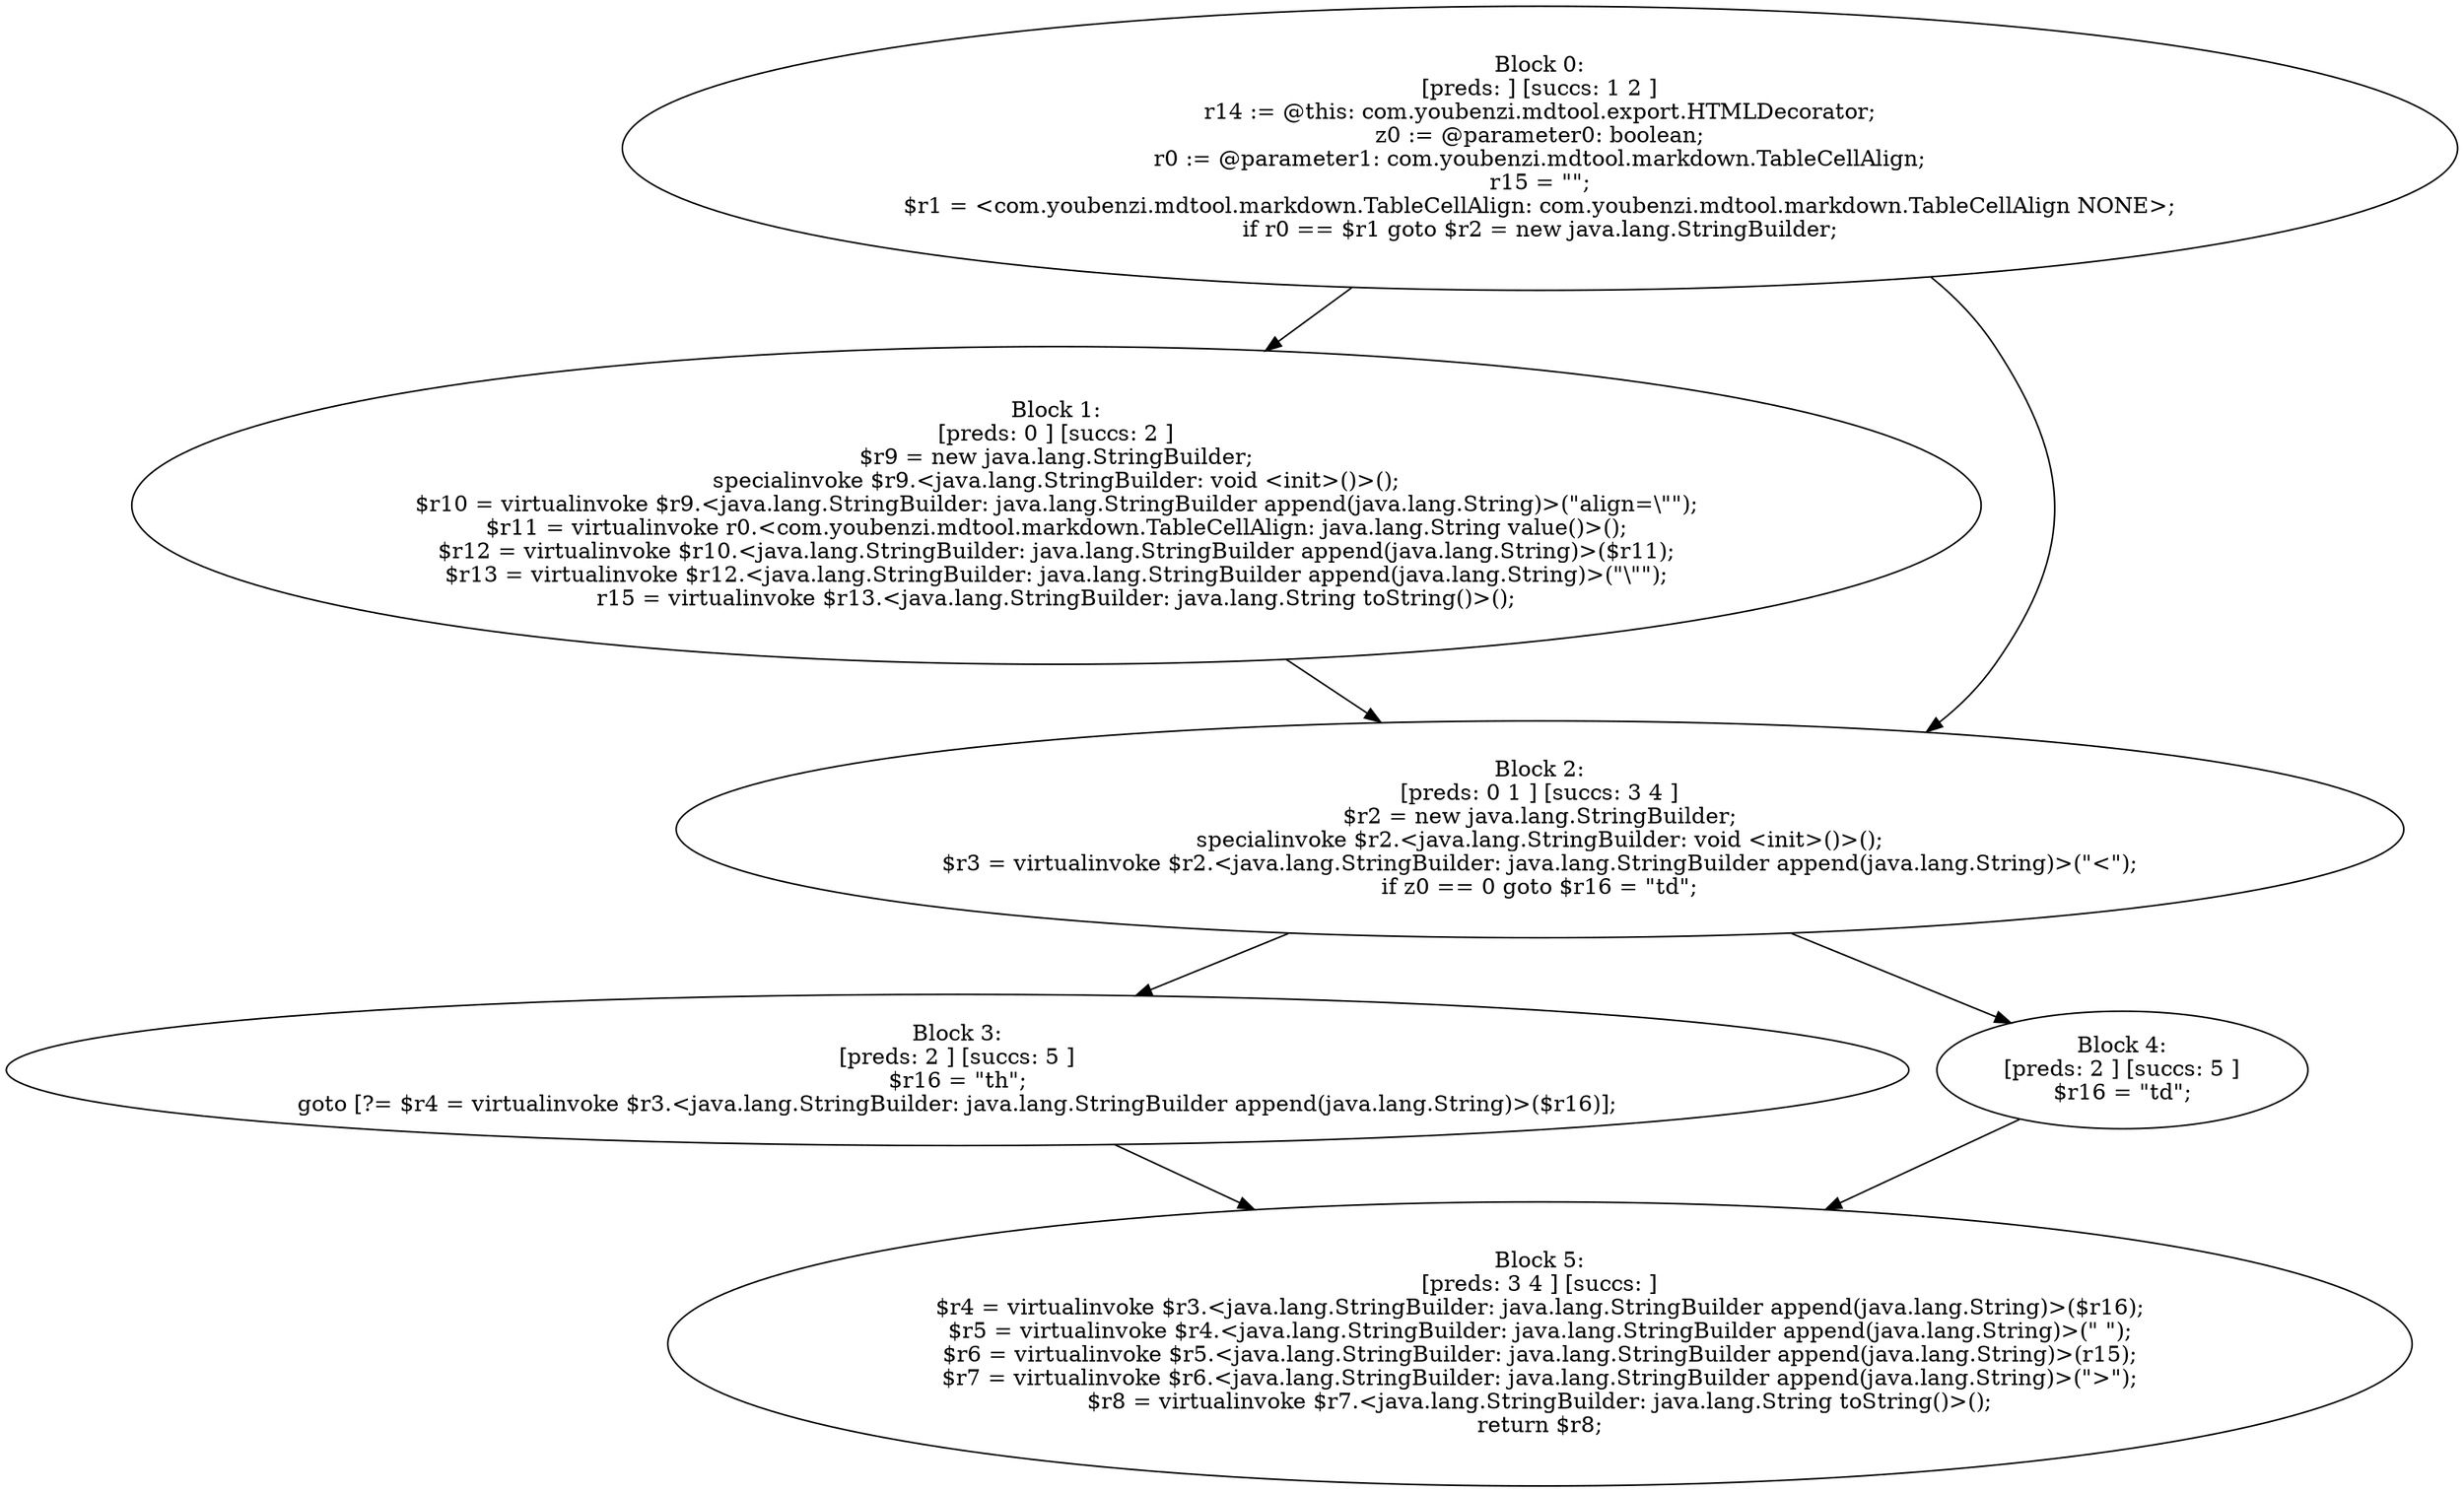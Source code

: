 digraph "unitGraph" {
    "Block 0:
[preds: ] [succs: 1 2 ]
r14 := @this: com.youbenzi.mdtool.export.HTMLDecorator;
z0 := @parameter0: boolean;
r0 := @parameter1: com.youbenzi.mdtool.markdown.TableCellAlign;
r15 = \"\";
$r1 = <com.youbenzi.mdtool.markdown.TableCellAlign: com.youbenzi.mdtool.markdown.TableCellAlign NONE>;
if r0 == $r1 goto $r2 = new java.lang.StringBuilder;
"
    "Block 1:
[preds: 0 ] [succs: 2 ]
$r9 = new java.lang.StringBuilder;
specialinvoke $r9.<java.lang.StringBuilder: void <init>()>();
$r10 = virtualinvoke $r9.<java.lang.StringBuilder: java.lang.StringBuilder append(java.lang.String)>(\"align=\\\"\");
$r11 = virtualinvoke r0.<com.youbenzi.mdtool.markdown.TableCellAlign: java.lang.String value()>();
$r12 = virtualinvoke $r10.<java.lang.StringBuilder: java.lang.StringBuilder append(java.lang.String)>($r11);
$r13 = virtualinvoke $r12.<java.lang.StringBuilder: java.lang.StringBuilder append(java.lang.String)>(\"\\\"\");
r15 = virtualinvoke $r13.<java.lang.StringBuilder: java.lang.String toString()>();
"
    "Block 2:
[preds: 0 1 ] [succs: 3 4 ]
$r2 = new java.lang.StringBuilder;
specialinvoke $r2.<java.lang.StringBuilder: void <init>()>();
$r3 = virtualinvoke $r2.<java.lang.StringBuilder: java.lang.StringBuilder append(java.lang.String)>(\"<\");
if z0 == 0 goto $r16 = \"td\";
"
    "Block 3:
[preds: 2 ] [succs: 5 ]
$r16 = \"th\";
goto [?= $r4 = virtualinvoke $r3.<java.lang.StringBuilder: java.lang.StringBuilder append(java.lang.String)>($r16)];
"
    "Block 4:
[preds: 2 ] [succs: 5 ]
$r16 = \"td\";
"
    "Block 5:
[preds: 3 4 ] [succs: ]
$r4 = virtualinvoke $r3.<java.lang.StringBuilder: java.lang.StringBuilder append(java.lang.String)>($r16);
$r5 = virtualinvoke $r4.<java.lang.StringBuilder: java.lang.StringBuilder append(java.lang.String)>(\" \");
$r6 = virtualinvoke $r5.<java.lang.StringBuilder: java.lang.StringBuilder append(java.lang.String)>(r15);
$r7 = virtualinvoke $r6.<java.lang.StringBuilder: java.lang.StringBuilder append(java.lang.String)>(\">\");
$r8 = virtualinvoke $r7.<java.lang.StringBuilder: java.lang.String toString()>();
return $r8;
"
    "Block 0:
[preds: ] [succs: 1 2 ]
r14 := @this: com.youbenzi.mdtool.export.HTMLDecorator;
z0 := @parameter0: boolean;
r0 := @parameter1: com.youbenzi.mdtool.markdown.TableCellAlign;
r15 = \"\";
$r1 = <com.youbenzi.mdtool.markdown.TableCellAlign: com.youbenzi.mdtool.markdown.TableCellAlign NONE>;
if r0 == $r1 goto $r2 = new java.lang.StringBuilder;
"->"Block 1:
[preds: 0 ] [succs: 2 ]
$r9 = new java.lang.StringBuilder;
specialinvoke $r9.<java.lang.StringBuilder: void <init>()>();
$r10 = virtualinvoke $r9.<java.lang.StringBuilder: java.lang.StringBuilder append(java.lang.String)>(\"align=\\\"\");
$r11 = virtualinvoke r0.<com.youbenzi.mdtool.markdown.TableCellAlign: java.lang.String value()>();
$r12 = virtualinvoke $r10.<java.lang.StringBuilder: java.lang.StringBuilder append(java.lang.String)>($r11);
$r13 = virtualinvoke $r12.<java.lang.StringBuilder: java.lang.StringBuilder append(java.lang.String)>(\"\\\"\");
r15 = virtualinvoke $r13.<java.lang.StringBuilder: java.lang.String toString()>();
";
    "Block 0:
[preds: ] [succs: 1 2 ]
r14 := @this: com.youbenzi.mdtool.export.HTMLDecorator;
z0 := @parameter0: boolean;
r0 := @parameter1: com.youbenzi.mdtool.markdown.TableCellAlign;
r15 = \"\";
$r1 = <com.youbenzi.mdtool.markdown.TableCellAlign: com.youbenzi.mdtool.markdown.TableCellAlign NONE>;
if r0 == $r1 goto $r2 = new java.lang.StringBuilder;
"->"Block 2:
[preds: 0 1 ] [succs: 3 4 ]
$r2 = new java.lang.StringBuilder;
specialinvoke $r2.<java.lang.StringBuilder: void <init>()>();
$r3 = virtualinvoke $r2.<java.lang.StringBuilder: java.lang.StringBuilder append(java.lang.String)>(\"<\");
if z0 == 0 goto $r16 = \"td\";
";
    "Block 1:
[preds: 0 ] [succs: 2 ]
$r9 = new java.lang.StringBuilder;
specialinvoke $r9.<java.lang.StringBuilder: void <init>()>();
$r10 = virtualinvoke $r9.<java.lang.StringBuilder: java.lang.StringBuilder append(java.lang.String)>(\"align=\\\"\");
$r11 = virtualinvoke r0.<com.youbenzi.mdtool.markdown.TableCellAlign: java.lang.String value()>();
$r12 = virtualinvoke $r10.<java.lang.StringBuilder: java.lang.StringBuilder append(java.lang.String)>($r11);
$r13 = virtualinvoke $r12.<java.lang.StringBuilder: java.lang.StringBuilder append(java.lang.String)>(\"\\\"\");
r15 = virtualinvoke $r13.<java.lang.StringBuilder: java.lang.String toString()>();
"->"Block 2:
[preds: 0 1 ] [succs: 3 4 ]
$r2 = new java.lang.StringBuilder;
specialinvoke $r2.<java.lang.StringBuilder: void <init>()>();
$r3 = virtualinvoke $r2.<java.lang.StringBuilder: java.lang.StringBuilder append(java.lang.String)>(\"<\");
if z0 == 0 goto $r16 = \"td\";
";
    "Block 2:
[preds: 0 1 ] [succs: 3 4 ]
$r2 = new java.lang.StringBuilder;
specialinvoke $r2.<java.lang.StringBuilder: void <init>()>();
$r3 = virtualinvoke $r2.<java.lang.StringBuilder: java.lang.StringBuilder append(java.lang.String)>(\"<\");
if z0 == 0 goto $r16 = \"td\";
"->"Block 3:
[preds: 2 ] [succs: 5 ]
$r16 = \"th\";
goto [?= $r4 = virtualinvoke $r3.<java.lang.StringBuilder: java.lang.StringBuilder append(java.lang.String)>($r16)];
";
    "Block 2:
[preds: 0 1 ] [succs: 3 4 ]
$r2 = new java.lang.StringBuilder;
specialinvoke $r2.<java.lang.StringBuilder: void <init>()>();
$r3 = virtualinvoke $r2.<java.lang.StringBuilder: java.lang.StringBuilder append(java.lang.String)>(\"<\");
if z0 == 0 goto $r16 = \"td\";
"->"Block 4:
[preds: 2 ] [succs: 5 ]
$r16 = \"td\";
";
    "Block 3:
[preds: 2 ] [succs: 5 ]
$r16 = \"th\";
goto [?= $r4 = virtualinvoke $r3.<java.lang.StringBuilder: java.lang.StringBuilder append(java.lang.String)>($r16)];
"->"Block 5:
[preds: 3 4 ] [succs: ]
$r4 = virtualinvoke $r3.<java.lang.StringBuilder: java.lang.StringBuilder append(java.lang.String)>($r16);
$r5 = virtualinvoke $r4.<java.lang.StringBuilder: java.lang.StringBuilder append(java.lang.String)>(\" \");
$r6 = virtualinvoke $r5.<java.lang.StringBuilder: java.lang.StringBuilder append(java.lang.String)>(r15);
$r7 = virtualinvoke $r6.<java.lang.StringBuilder: java.lang.StringBuilder append(java.lang.String)>(\">\");
$r8 = virtualinvoke $r7.<java.lang.StringBuilder: java.lang.String toString()>();
return $r8;
";
    "Block 4:
[preds: 2 ] [succs: 5 ]
$r16 = \"td\";
"->"Block 5:
[preds: 3 4 ] [succs: ]
$r4 = virtualinvoke $r3.<java.lang.StringBuilder: java.lang.StringBuilder append(java.lang.String)>($r16);
$r5 = virtualinvoke $r4.<java.lang.StringBuilder: java.lang.StringBuilder append(java.lang.String)>(\" \");
$r6 = virtualinvoke $r5.<java.lang.StringBuilder: java.lang.StringBuilder append(java.lang.String)>(r15);
$r7 = virtualinvoke $r6.<java.lang.StringBuilder: java.lang.StringBuilder append(java.lang.String)>(\">\");
$r8 = virtualinvoke $r7.<java.lang.StringBuilder: java.lang.String toString()>();
return $r8;
";
}
